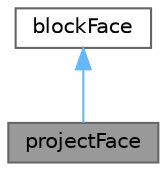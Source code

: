 digraph "projectFace"
{
 // LATEX_PDF_SIZE
  bgcolor="transparent";
  edge [fontname=Helvetica,fontsize=10,labelfontname=Helvetica,labelfontsize=10];
  node [fontname=Helvetica,fontsize=10,shape=box,height=0.2,width=0.4];
  Node1 [id="Node000001",label="projectFace",height=0.2,width=0.4,color="gray40", fillcolor="grey60", style="filled", fontcolor="black",tooltip="Projects the given set of face points onto the selected surface of the geometry provided as a searcha..."];
  Node2 -> Node1 [id="edge1_Node000001_Node000002",dir="back",color="steelblue1",style="solid",tooltip=" "];
  Node2 [id="Node000002",label="blockFace",height=0.2,width=0.4,color="gray40", fillcolor="white", style="filled",URL="$classFoam_1_1blockFace.html",tooltip="Define a curved face."];
}
